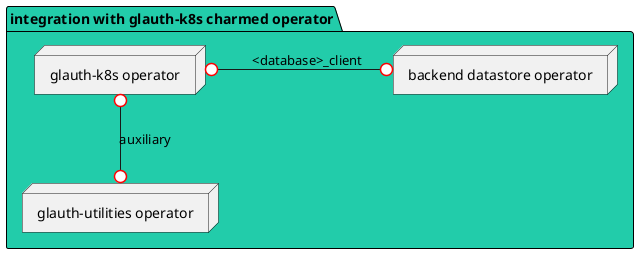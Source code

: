 @startuml
left to right direction
skinparam ArrowHeadColor red
skinparam NodeSep 70

<style>
package {
  BackGroundColor #22ccaa
  LineThickness 1
  LineColor black
}
</style>

package "integration with glauth-k8s charmed operator" {
  node glauth as "glauth-k8s operator"
  node postgresql as "backend datastore operator"
  node utility as "glauth-utilities operator"

  [glauth] 0--0 [postgresql] : "" <database>_client""
  [glauth] 0-left-0 [utility] : ""                      auxiliary""
}

@enduml
